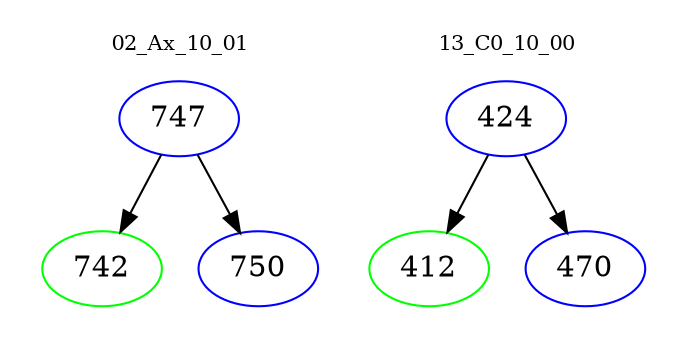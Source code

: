 digraph{
subgraph cluster_0 {
color = white
label = "02_Ax_10_01";
fontsize=10;
T0_747 [label="747", color="blue"]
T0_747 -> T0_742 [color="black"]
T0_742 [label="742", color="green"]
T0_747 -> T0_750 [color="black"]
T0_750 [label="750", color="blue"]
}
subgraph cluster_1 {
color = white
label = "13_C0_10_00";
fontsize=10;
T1_424 [label="424", color="blue"]
T1_424 -> T1_412 [color="black"]
T1_412 [label="412", color="green"]
T1_424 -> T1_470 [color="black"]
T1_470 [label="470", color="blue"]
}
}
